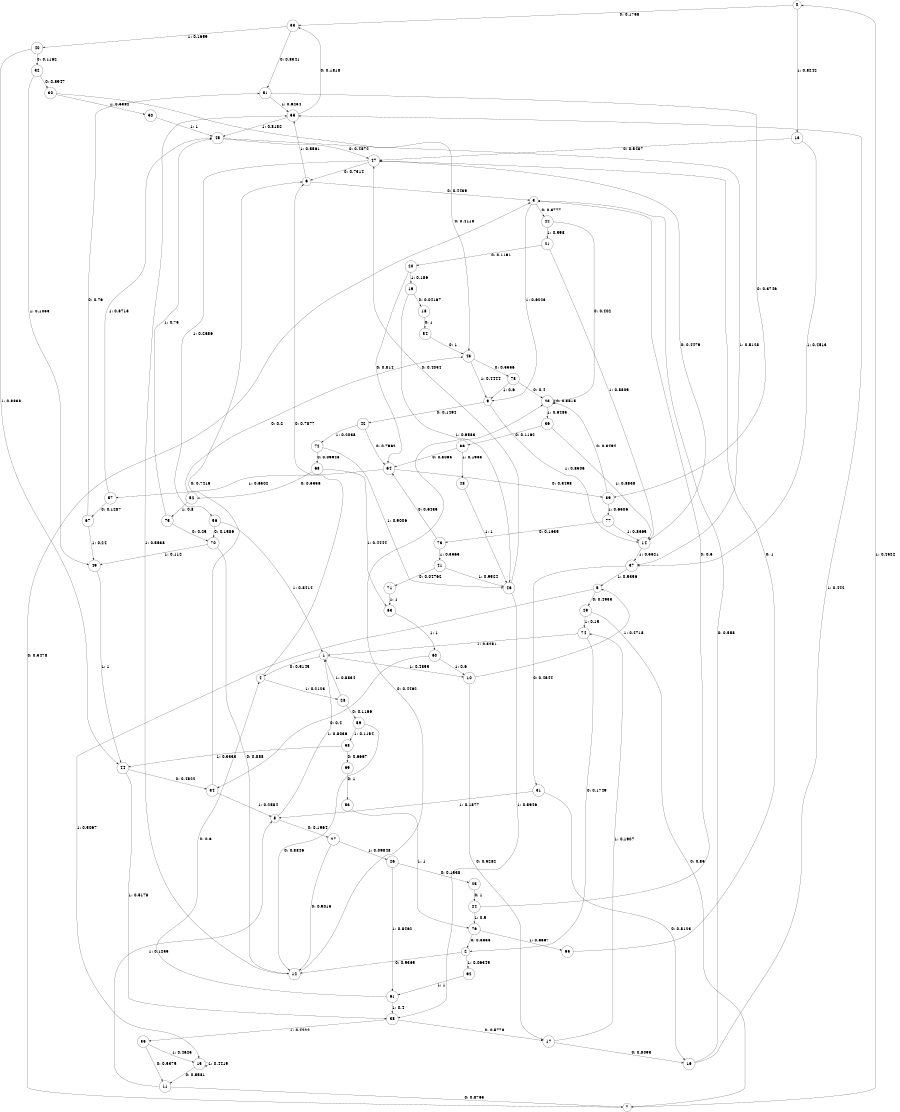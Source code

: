 digraph "ch13faceL10" {
size = "6,8.5";
ratio = "fill";
node [shape = circle];
node [fontsize = 24];
edge [fontsize = 24];
0 -> 33 [label = "0: 0.1758   "];
0 -> 13 [label = "1: 0.8242   "];
1 -> 4 [label = "0: 0.5145   "];
1 -> 10 [label = "1: 0.4855   "];
2 -> 12 [label = "0: 0.9365   "];
2 -> 62 [label = "1: 0.06349  "];
3 -> 22 [label = "0: 0.3777   "];
3 -> 9 [label = "1: 0.6223   "];
4 -> 6 [label = "0: 0.7877   "];
4 -> 28 [label = "1: 0.2123   "];
5 -> 29 [label = "0: 0.4933   "];
5 -> 15 [label = "1: 0.5067   "];
6 -> 3 [label = "0: 0.4439   "];
6 -> 55 [label = "1: 0.5561   "];
7 -> 3 [label = "0: 0.5478   "];
7 -> 0 [label = "1: 0.4522   "];
8 -> 27 [label = "0: 0.1964   "];
8 -> 1 [label = "1: 0.8036   "];
9 -> 42 [label = "0: 0.1494   "];
9 -> 14 [label = "1: 0.8506   "];
10 -> 17 [label = "0: 0.5282   "];
10 -> 5 [label = "1: 0.4718   "];
11 -> 7 [label = "0: 0.8765   "];
11 -> 8 [label = "1: 0.1235   "];
12 -> 23 [label = "0: 0.4462   "];
12 -> 55 [label = "1: 0.5538   "];
13 -> 47 [label = "0: 0.5487   "];
13 -> 37 [label = "1: 0.4513   "];
14 -> 47 [label = "0: 0.4479   "];
14 -> 37 [label = "1: 0.5521   "];
15 -> 11 [label = "0: 0.5581   "];
15 -> 15 [label = "1: 0.4419   "];
16 -> 3 [label = "0: 0.558    "];
16 -> 55 [label = "1: 0.442    "];
17 -> 16 [label = "0: 0.8093   "];
17 -> 74 [label = "1: 0.1907   "];
18 -> 54 [label = "0: 1        "];
19 -> 18 [label = "0: 0.04167  "];
19 -> 46 [label = "1: 0.9583   "];
20 -> 64 [label = "0: 0.814    "];
20 -> 19 [label = "1: 0.186    "];
21 -> 20 [label = "0: 0.1191   "];
21 -> 14 [label = "1: 0.8809   "];
22 -> 23 [label = "0: 0.402    "];
22 -> 21 [label = "1: 0.598    "];
23 -> 23 [label = "0: 0.3515   "];
23 -> 36 [label = "1: 0.6485   "];
24 -> 3 [label = "0: 0.5      "];
24 -> 76 [label = "1: 0.5      "];
25 -> 24 [label = "0: 1        "];
26 -> 25 [label = "0: 0.1538   "];
26 -> 61 [label = "1: 0.8462   "];
27 -> 12 [label = "0: 0.9015   "];
27 -> 26 [label = "1: 0.09848  "];
28 -> 59 [label = "0: 0.1166   "];
28 -> 1 [label = "1: 0.8834   "];
29 -> 7 [label = "0: 0.85     "];
29 -> 74 [label = "1: 0.15     "];
30 -> 43 [label = "0: 0.4118   "];
30 -> 50 [label = "1: 0.5882   "];
31 -> 16 [label = "0: 0.8123   "];
31 -> 8 [label = "1: 0.1877   "];
32 -> 30 [label = "0: 0.8947   "];
32 -> 49 [label = "1: 0.1053   "];
33 -> 51 [label = "0: 0.8341   "];
33 -> 40 [label = "1: 0.1659   "];
34 -> 6 [label = "0: 0.7416   "];
34 -> 8 [label = "1: 0.2584   "];
35 -> 11 [label = "0: 0.5375   "];
35 -> 15 [label = "1: 0.4625   "];
36 -> 66 [label = "0: 0.1162   "];
36 -> 14 [label = "1: 0.8838   "];
37 -> 31 [label = "0: 0.4644   "];
37 -> 5 [label = "1: 0.5356   "];
38 -> 17 [label = "0: 0.5778   "];
38 -> 35 [label = "1: 0.4222   "];
39 -> 23 [label = "0: 0.3494   "];
39 -> 77 [label = "1: 0.6506   "];
40 -> 32 [label = "0: 0.1162   "];
40 -> 44 [label = "1: 0.8838   "];
41 -> 71 [label = "0: 0.04762  "];
41 -> 46 [label = "1: 0.9524   "];
42 -> 64 [label = "0: 0.7962   "];
42 -> 72 [label = "1: 0.2038   "];
43 -> 78 [label = "0: 0.5556   "];
43 -> 9 [label = "1: 0.4444   "];
44 -> 34 [label = "0: 0.4822   "];
44 -> 38 [label = "1: 0.5178   "];
45 -> 47 [label = "0: 0.4872   "];
45 -> 37 [label = "1: 0.5128   "];
46 -> 47 [label = "0: 0.4054   "];
46 -> 38 [label = "1: 0.5946   "];
47 -> 6 [label = "0: 0.7314   "];
47 -> 56 [label = "1: 0.2686   "];
48 -> 46 [label = "1: 1        "];
49 -> 44 [label = "1: 1        "];
50 -> 45 [label = "1: 1        "];
51 -> 39 [label = "0: 0.3746   "];
51 -> 55 [label = "1: 0.6254   "];
52 -> 43 [label = "0: 0.2      "];
52 -> 75 [label = "1: 0.8      "];
53 -> 76 [label = "1: 1        "];
54 -> 43 [label = "0: 1        "];
55 -> 33 [label = "0: 0.1818   "];
55 -> 45 [label = "1: 0.8182   "];
56 -> 70 [label = "0: 0.1586   "];
56 -> 1 [label = "1: 0.8414   "];
57 -> 67 [label = "0: 0.1287   "];
57 -> 45 [label = "1: 0.8713   "];
58 -> 69 [label = "0: 0.6667   "];
58 -> 44 [label = "1: 0.3333   "];
59 -> 12 [label = "0: 0.8846   "];
59 -> 58 [label = "1: 0.1154   "];
60 -> 34 [label = "0: 0.4      "];
60 -> 10 [label = "1: 0.6      "];
61 -> 4 [label = "0: 0.6      "];
61 -> 38 [label = "1: 0.4      "];
62 -> 61 [label = "1: 1        "];
63 -> 60 [label = "1: 1        "];
64 -> 39 [label = "0: 0.3498   "];
64 -> 57 [label = "1: 0.6502   "];
65 -> 47 [label = "0: 1        "];
66 -> 64 [label = "0: 0.8065   "];
66 -> 48 [label = "1: 0.1935   "];
67 -> 51 [label = "0: 0.76     "];
67 -> 49 [label = "1: 0.24     "];
68 -> 52 [label = "0: 0.5556   "];
68 -> 63 [label = "1: 0.4444   "];
69 -> 53 [label = "0: 1        "];
70 -> 12 [label = "0: 0.888    "];
70 -> 49 [label = "1: 0.112    "];
71 -> 63 [label = "1: 1        "];
72 -> 68 [label = "0: 0.09945  "];
72 -> 46 [label = "1: 0.9006   "];
73 -> 64 [label = "0: 0.6435   "];
73 -> 41 [label = "1: 0.3565   "];
74 -> 2 [label = "0: 0.1749   "];
74 -> 1 [label = "1: 0.8251   "];
75 -> 70 [label = "0: 0.25     "];
75 -> 45 [label = "1: 0.75     "];
76 -> 2 [label = "0: 0.3333   "];
76 -> 65 [label = "1: 0.6667   "];
77 -> 73 [label = "0: 0.1635   "];
77 -> 14 [label = "1: 0.8365   "];
78 -> 23 [label = "0: 0.4      "];
78 -> 9 [label = "1: 0.6      "];
}